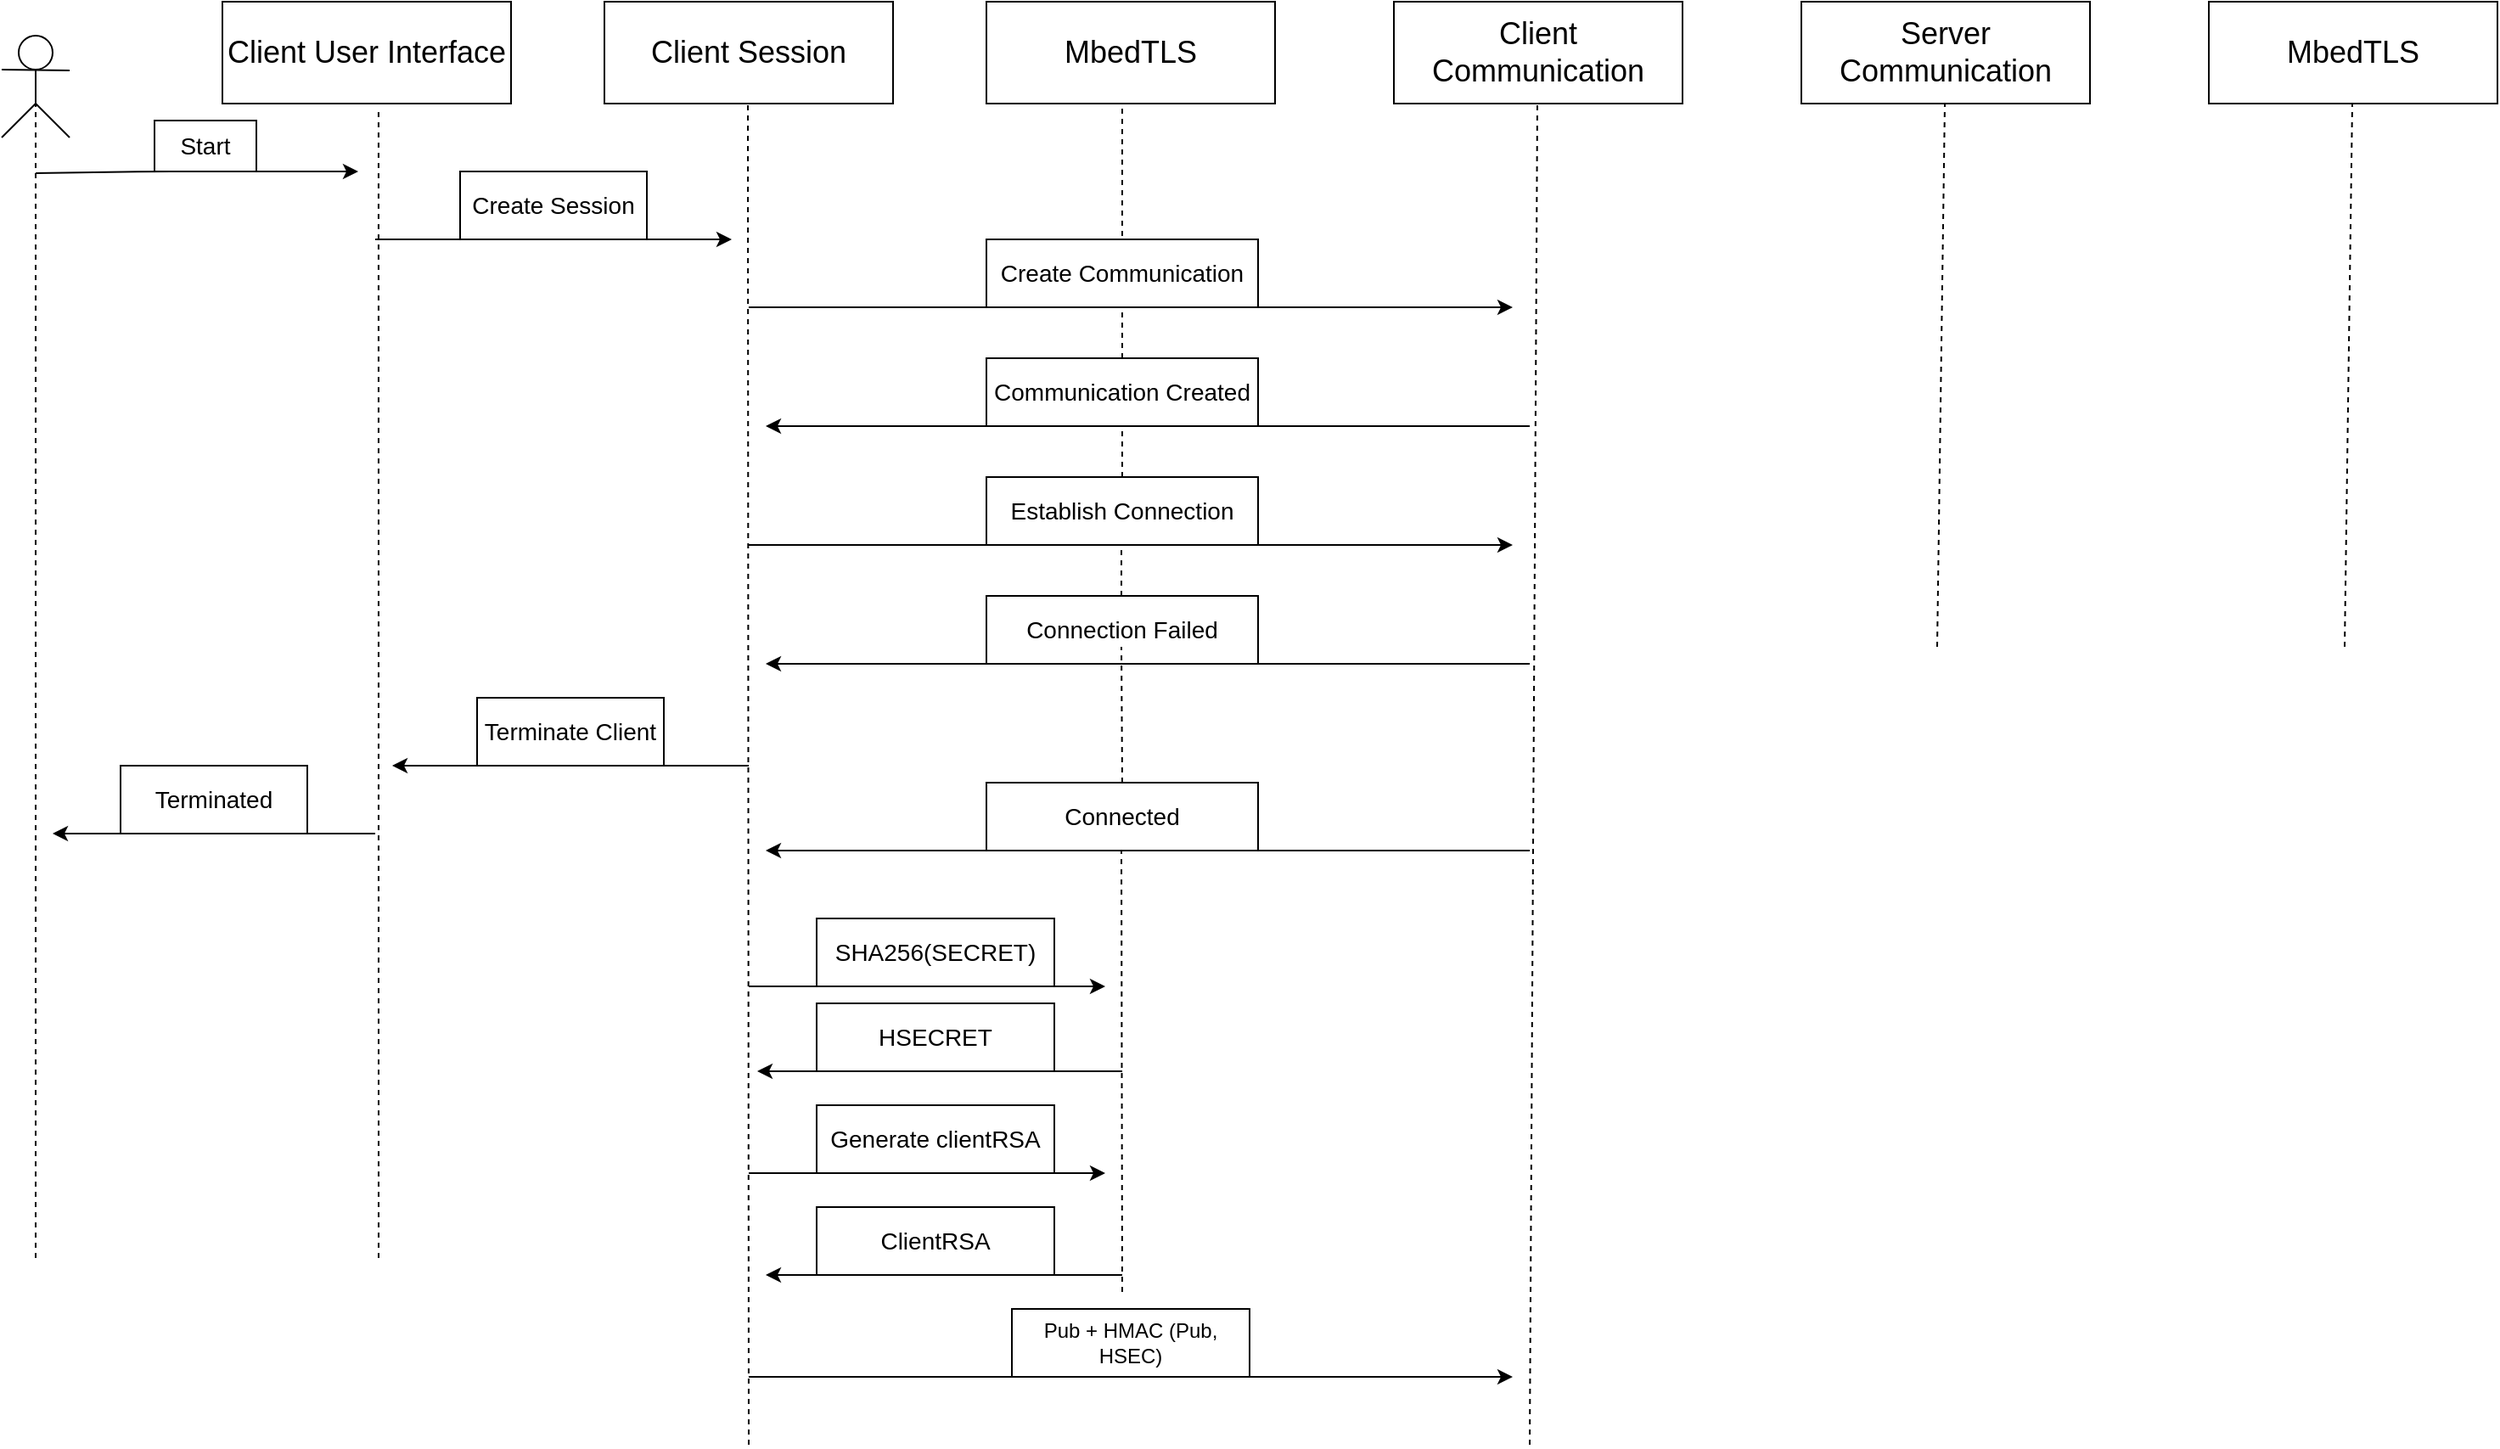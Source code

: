 <mxfile>
    <diagram id="zOqos-txQXJ23ppPBPeZ" name="Page-1">
        <mxGraphModel dx="2131" dy="596" grid="1" gridSize="10" guides="1" tooltips="1" connect="1" arrows="1" fold="1" page="1" pageScale="1" pageWidth="850" pageHeight="1100" math="0" shadow="0">
            <root>
                <mxCell id="0"/>
                <mxCell id="1" parent="0"/>
                <mxCell id="19" style="edgeStyle=none;html=1;fontSize=14;" parent="1" edge="1">
                    <mxGeometry relative="1" as="geometry">
                        <mxPoint x="-760" y="121" as="sourcePoint"/>
                        <mxPoint x="-570" y="120" as="targetPoint"/>
                        <Array as="points">
                            <mxPoint x="-690" y="120"/>
                        </Array>
                    </mxGeometry>
                </mxCell>
                <mxCell id="28" value="&lt;font style=&quot;font-size: 18px;&quot;&gt;Client User Interface&lt;/font&gt;" style="whiteSpace=wrap;html=1;" parent="1" vertex="1">
                    <mxGeometry x="-650" y="20" width="170" height="60" as="geometry"/>
                </mxCell>
                <mxCell id="63" value="&lt;font style=&quot;font-size: 14px;&quot;&gt;Start&lt;/font&gt;" style="whiteSpace=wrap;html=1;" parent="1" vertex="1">
                    <mxGeometry x="-690" y="90" width="60" height="30" as="geometry"/>
                </mxCell>
                <mxCell id="65" value="&lt;font style=&quot;font-size: 18px;&quot;&gt;Client Session&lt;/font&gt;" style="whiteSpace=wrap;html=1;" parent="1" vertex="1">
                    <mxGeometry x="-425" y="20" width="170" height="60" as="geometry"/>
                </mxCell>
                <mxCell id="66" value="&lt;span style=&quot;font-size: 18px;&quot;&gt;MbedTLS&lt;/span&gt;" style="whiteSpace=wrap;html=1;" parent="1" vertex="1">
                    <mxGeometry x="-200" y="20" width="170" height="60" as="geometry"/>
                </mxCell>
                <mxCell id="67" value="&lt;span style=&quot;font-size: 18px;&quot;&gt;Client Communication&lt;/span&gt;" style="whiteSpace=wrap;html=1;" parent="1" vertex="1">
                    <mxGeometry x="40" y="20" width="170" height="60" as="geometry"/>
                </mxCell>
                <mxCell id="68" value="&lt;span style=&quot;font-size: 18px;&quot;&gt;Server Communication&lt;/span&gt;" style="whiteSpace=wrap;html=1;" parent="1" vertex="1">
                    <mxGeometry x="280" y="20" width="170" height="60" as="geometry"/>
                </mxCell>
                <mxCell id="69" value="&lt;span style=&quot;font-size: 18px;&quot;&gt;MbedTLS&lt;/span&gt;" style="whiteSpace=wrap;html=1;" parent="1" vertex="1">
                    <mxGeometry x="520" y="20" width="170" height="60" as="geometry"/>
                </mxCell>
                <mxCell id="70" value="&lt;font style=&quot;font-size: 14px;&quot;&gt;Create Session&lt;/font&gt;" style="whiteSpace=wrap;html=1;" parent="1" vertex="1">
                    <mxGeometry x="-510" y="120" width="110" height="40" as="geometry"/>
                </mxCell>
                <mxCell id="71" style="edgeStyle=none;html=1;exitX=1;exitY=0.5;exitDx=0;exitDy=0;fontSize=14;" parent="1" edge="1">
                    <mxGeometry relative="1" as="geometry">
                        <mxPoint x="-560" y="160" as="sourcePoint"/>
                        <mxPoint x="-350" y="160" as="targetPoint"/>
                        <Array as="points">
                            <mxPoint x="-510" y="160"/>
                        </Array>
                    </mxGeometry>
                </mxCell>
                <mxCell id="74" value="" style="endArrow=none;dashed=1;html=1;rounded=1;fontSize=14;targetPerimeterSpacing=0;entryX=0.541;entryY=1.033;entryDx=0;entryDy=0;entryPerimeter=0;" parent="1" target="28" edge="1">
                    <mxGeometry width="50" height="50" relative="1" as="geometry">
                        <mxPoint x="-558" y="760" as="sourcePoint"/>
                        <mxPoint x="-560" y="150" as="targetPoint"/>
                    </mxGeometry>
                </mxCell>
                <mxCell id="75" value="" style="endArrow=none;dashed=1;html=1;rounded=1;fontSize=14;targetPerimeterSpacing=0;entryX=0.541;entryY=1.033;entryDx=0;entryDy=0;entryPerimeter=0;" parent="1" edge="1">
                    <mxGeometry width="50" height="50" relative="1" as="geometry">
                        <mxPoint x="-340" y="870" as="sourcePoint"/>
                        <mxPoint x="-340.5" y="80.0" as="targetPoint"/>
                    </mxGeometry>
                </mxCell>
                <mxCell id="76" value="" style="endArrow=none;dashed=1;html=1;rounded=1;fontSize=14;targetPerimeterSpacing=0;startArrow=none;" parent="1" source="87" edge="1">
                    <mxGeometry width="50" height="50" relative="1" as="geometry">
                        <mxPoint x="-120" y="870" as="sourcePoint"/>
                        <mxPoint x="-120" y="80" as="targetPoint"/>
                    </mxGeometry>
                </mxCell>
                <mxCell id="77" value="" style="endArrow=none;dashed=1;html=1;rounded=1;fontSize=14;targetPerimeterSpacing=0;entryX=0.541;entryY=1.033;entryDx=0;entryDy=0;entryPerimeter=0;" parent="1" edge="1">
                    <mxGeometry width="50" height="50" relative="1" as="geometry">
                        <mxPoint x="120" y="870" as="sourcePoint"/>
                        <mxPoint x="124.5" y="80" as="targetPoint"/>
                    </mxGeometry>
                </mxCell>
                <mxCell id="78" value="" style="endArrow=none;dashed=1;html=1;rounded=1;fontSize=14;targetPerimeterSpacing=0;entryX=0.541;entryY=1.033;entryDx=0;entryDy=0;entryPerimeter=0;" parent="1" edge="1">
                    <mxGeometry width="50" height="50" relative="1" as="geometry">
                        <mxPoint x="360" y="400" as="sourcePoint"/>
                        <mxPoint x="364.5" y="80" as="targetPoint"/>
                    </mxGeometry>
                </mxCell>
                <mxCell id="79" value="" style="endArrow=none;dashed=1;html=1;rounded=1;fontSize=14;targetPerimeterSpacing=0;entryX=0.541;entryY=1.033;entryDx=0;entryDy=0;entryPerimeter=0;" parent="1" edge="1">
                    <mxGeometry width="50" height="50" relative="1" as="geometry">
                        <mxPoint x="600" y="400" as="sourcePoint"/>
                        <mxPoint x="604.5" y="80" as="targetPoint"/>
                    </mxGeometry>
                </mxCell>
                <mxCell id="80" style="edgeStyle=none;html=1;exitX=1;exitY=0.5;exitDx=0;exitDy=0;fontSize=14;" parent="1" edge="1">
                    <mxGeometry relative="1" as="geometry">
                        <mxPoint x="-340" y="470" as="sourcePoint"/>
                        <mxPoint x="-550" y="470" as="targetPoint"/>
                        <Array as="points">
                            <mxPoint x="-460" y="470"/>
                        </Array>
                    </mxGeometry>
                </mxCell>
                <mxCell id="81" value="&lt;font style=&quot;font-size: 14px;&quot;&gt;Terminate Client&lt;/font&gt;" style="whiteSpace=wrap;html=1;" parent="1" vertex="1">
                    <mxGeometry x="-500" y="430" width="110" height="40" as="geometry"/>
                </mxCell>
                <mxCell id="82" value="" style="endArrow=none;dashed=1;html=1;rounded=1;fontSize=14;targetPerimeterSpacing=0;entryX=0.541;entryY=1.033;entryDx=0;entryDy=0;entryPerimeter=0;" parent="1" edge="1">
                    <mxGeometry width="50" height="50" relative="1" as="geometry">
                        <mxPoint x="-760" y="760" as="sourcePoint"/>
                        <mxPoint x="-760.0" y="80.0" as="targetPoint"/>
                        <Array as="points">
                            <mxPoint x="-760" y="360"/>
                        </Array>
                    </mxGeometry>
                </mxCell>
                <mxCell id="83" style="edgeStyle=none;html=1;exitX=1;exitY=0.5;exitDx=0;exitDy=0;fontSize=14;" parent="1" edge="1">
                    <mxGeometry relative="1" as="geometry">
                        <mxPoint x="-560" y="510" as="sourcePoint"/>
                        <mxPoint x="-750" y="510" as="targetPoint"/>
                        <Array as="points"/>
                    </mxGeometry>
                </mxCell>
                <mxCell id="84" value="&lt;font style=&quot;font-size: 14px;&quot;&gt;Terminated&lt;/font&gt;" style="whiteSpace=wrap;html=1;" parent="1" vertex="1">
                    <mxGeometry x="-710" y="470" width="110" height="40" as="geometry"/>
                </mxCell>
                <mxCell id="85" style="edgeStyle=none;html=1;exitX=1;exitY=0.5;exitDx=0;exitDy=0;fontSize=14;" parent="1" edge="1">
                    <mxGeometry relative="1" as="geometry">
                        <mxPoint x="-340" y="200" as="sourcePoint"/>
                        <mxPoint x="110" y="200" as="targetPoint"/>
                        <Array as="points">
                            <mxPoint x="-290" y="200"/>
                        </Array>
                    </mxGeometry>
                </mxCell>
                <mxCell id="86" value="&lt;font style=&quot;font-size: 14px;&quot;&gt;Create Communication&lt;/font&gt;" style="whiteSpace=wrap;html=1;" parent="1" vertex="1">
                    <mxGeometry x="-200" y="160" width="160" height="40" as="geometry"/>
                </mxCell>
                <mxCell id="89" value="" style="endArrow=classic;html=1;rounded=1;fontSize=14;targetPerimeterSpacing=0;" parent="1" edge="1">
                    <mxGeometry width="50" height="50" relative="1" as="geometry">
                        <mxPoint x="120" y="270" as="sourcePoint"/>
                        <mxPoint x="-330" y="270" as="targetPoint"/>
                        <Array as="points">
                            <mxPoint x="-100" y="270"/>
                        </Array>
                    </mxGeometry>
                </mxCell>
                <mxCell id="90" style="edgeStyle=none;html=1;exitX=1;exitY=0.5;exitDx=0;exitDy=0;fontSize=14;" parent="1" edge="1">
                    <mxGeometry relative="1" as="geometry">
                        <mxPoint x="-340" y="340" as="sourcePoint"/>
                        <mxPoint x="110" y="340" as="targetPoint"/>
                        <Array as="points">
                            <mxPoint x="-290" y="340"/>
                        </Array>
                    </mxGeometry>
                </mxCell>
                <mxCell id="92" value="&lt;font style=&quot;font-size: 14px;&quot;&gt;Establish Connection&lt;/font&gt;" style="whiteSpace=wrap;html=1;" parent="1" vertex="1">
                    <mxGeometry x="-200" y="300" width="160" height="40" as="geometry"/>
                </mxCell>
                <mxCell id="87" value="&lt;font style=&quot;font-size: 14px;&quot;&gt;Communication Created&lt;/font&gt;" style="whiteSpace=wrap;html=1;" parent="1" vertex="1">
                    <mxGeometry x="-200" y="230" width="160" height="40" as="geometry"/>
                </mxCell>
                <mxCell id="94" value="&lt;font style=&quot;font-size: 14px;&quot;&gt;Connection Failed&lt;/font&gt;" style="whiteSpace=wrap;html=1;" parent="1" vertex="1">
                    <mxGeometry x="-200" y="370" width="160" height="40" as="geometry"/>
                </mxCell>
                <mxCell id="95" value="" style="endArrow=classic;html=1;rounded=1;fontSize=14;targetPerimeterSpacing=0;" parent="1" edge="1">
                    <mxGeometry width="50" height="50" relative="1" as="geometry">
                        <mxPoint x="120" y="410" as="sourcePoint"/>
                        <mxPoint x="-330" y="410" as="targetPoint"/>
                        <Array as="points">
                            <mxPoint x="-100" y="410"/>
                        </Array>
                    </mxGeometry>
                </mxCell>
                <mxCell id="96" value="&lt;font style=&quot;font-size: 14px;&quot;&gt;Connected&lt;/font&gt;" style="whiteSpace=wrap;html=1;" parent="1" vertex="1">
                    <mxGeometry x="-200" y="480" width="160" height="40" as="geometry"/>
                </mxCell>
                <mxCell id="97" value="" style="endArrow=classic;html=1;rounded=1;fontSize=14;targetPerimeterSpacing=0;" parent="1" edge="1">
                    <mxGeometry width="50" height="50" relative="1" as="geometry">
                        <mxPoint x="120" y="520" as="sourcePoint"/>
                        <mxPoint x="-330" y="520" as="targetPoint"/>
                        <Array as="points">
                            <mxPoint x="-100" y="520"/>
                        </Array>
                    </mxGeometry>
                </mxCell>
                <mxCell id="98" style="edgeStyle=none;html=1;exitX=1;exitY=0.5;exitDx=0;exitDy=0;fontSize=14;" parent="1" edge="1">
                    <mxGeometry relative="1" as="geometry">
                        <mxPoint x="-340" y="600" as="sourcePoint"/>
                        <mxPoint x="-130" y="600" as="targetPoint"/>
                        <Array as="points">
                            <mxPoint x="-290" y="600"/>
                        </Array>
                    </mxGeometry>
                </mxCell>
                <mxCell id="99" value="&lt;font style=&quot;font-size: 14px;&quot;&gt;SHA256(SECRET)&lt;/font&gt;" style="whiteSpace=wrap;html=1;" parent="1" vertex="1">
                    <mxGeometry x="-300" y="560" width="140" height="40" as="geometry"/>
                </mxCell>
                <mxCell id="100" style="edgeStyle=none;html=1;fontSize=14;" parent="1" edge="1">
                    <mxGeometry relative="1" as="geometry">
                        <mxPoint x="-120" y="650" as="sourcePoint"/>
                        <mxPoint x="-335" y="650" as="targetPoint"/>
                        <Array as="points">
                            <mxPoint x="-175" y="650"/>
                            <mxPoint x="-245" y="650"/>
                        </Array>
                    </mxGeometry>
                </mxCell>
                <mxCell id="101" value="&lt;font style=&quot;font-size: 14px;&quot;&gt;HSECRET&lt;/font&gt;" style="whiteSpace=wrap;html=1;" parent="1" vertex="1">
                    <mxGeometry x="-300" y="610" width="140" height="40" as="geometry"/>
                </mxCell>
                <mxCell id="102" style="edgeStyle=none;html=1;exitX=1;exitY=0.5;exitDx=0;exitDy=0;fontSize=14;" parent="1" edge="1">
                    <mxGeometry relative="1" as="geometry">
                        <mxPoint x="-340" y="710" as="sourcePoint"/>
                        <mxPoint x="-130" y="710" as="targetPoint"/>
                        <Array as="points">
                            <mxPoint x="-290" y="710"/>
                        </Array>
                    </mxGeometry>
                </mxCell>
                <mxCell id="103" value="&lt;font style=&quot;font-size: 14px;&quot;&gt;Generate clientRSA&lt;/font&gt;" style="whiteSpace=wrap;html=1;" parent="1" vertex="1">
                    <mxGeometry x="-300" y="670" width="140" height="40" as="geometry"/>
                </mxCell>
                <mxCell id="104" style="edgeStyle=none;html=1;fontSize=14;" parent="1" edge="1">
                    <mxGeometry relative="1" as="geometry">
                        <mxPoint x="-120" y="770" as="sourcePoint"/>
                        <mxPoint x="-330" y="770" as="targetPoint"/>
                        <Array as="points">
                            <mxPoint x="-170" y="770"/>
                            <mxPoint x="-240" y="770"/>
                        </Array>
                    </mxGeometry>
                </mxCell>
                <mxCell id="105" value="&lt;span style=&quot;font-size: 14px;&quot;&gt;ClientRSA&lt;/span&gt;" style="whiteSpace=wrap;html=1;" parent="1" vertex="1">
                    <mxGeometry x="-300" y="730" width="140" height="40" as="geometry"/>
                </mxCell>
                <mxCell id="107" style="edgeStyle=none;html=1;fontSize=14;" parent="1" edge="1">
                    <mxGeometry relative="1" as="geometry">
                        <mxPoint x="-340" y="830" as="sourcePoint"/>
                        <mxPoint x="110" y="830" as="targetPoint"/>
                        <Array as="points">
                            <mxPoint x="-285" y="830"/>
                        </Array>
                    </mxGeometry>
                </mxCell>
                <mxCell id="108" value="Pub + HMAC (Pub, HSEC)" style="whiteSpace=wrap;html=1;" parent="1" vertex="1">
                    <mxGeometry x="-185" y="790" width="140" height="40" as="geometry"/>
                </mxCell>
                <mxCell id="116" value="" style="endArrow=none;html=1;" edge="1" parent="1">
                    <mxGeometry width="50" height="50" relative="1" as="geometry">
                        <mxPoint x="-780" y="100" as="sourcePoint"/>
                        <mxPoint x="-760" y="80" as="targetPoint"/>
                    </mxGeometry>
                </mxCell>
                <mxCell id="117" value="" style="endArrow=none;html=1;" edge="1" parent="1">
                    <mxGeometry width="50" height="50" relative="1" as="geometry">
                        <mxPoint x="-760" y="80" as="sourcePoint"/>
                        <mxPoint x="-740" y="100" as="targetPoint"/>
                    </mxGeometry>
                </mxCell>
                <mxCell id="118" value="" style="endArrow=none;html=1;" edge="1" parent="1">
                    <mxGeometry width="50" height="50" relative="1" as="geometry">
                        <mxPoint x="-760" y="80" as="sourcePoint"/>
                        <mxPoint x="-760" y="60" as="targetPoint"/>
                    </mxGeometry>
                </mxCell>
                <mxCell id="119" value="" style="endArrow=none;html=1;" edge="1" parent="1">
                    <mxGeometry width="50" height="50" relative="1" as="geometry">
                        <mxPoint x="-780" y="60" as="sourcePoint"/>
                        <mxPoint x="-740" y="60.5" as="targetPoint"/>
                    </mxGeometry>
                </mxCell>
                <mxCell id="120" value="" style="ellipse;whiteSpace=wrap;html=1;aspect=fixed;" vertex="1" parent="1">
                    <mxGeometry x="-770" y="40" width="20" height="20" as="geometry"/>
                </mxCell>
                <mxCell id="130" value="" style="endArrow=none;dashed=1;html=1;exitX=0.5;exitY=0;exitDx=0;exitDy=0;" edge="1" parent="1" source="92">
                    <mxGeometry width="50" height="50" relative="1" as="geometry">
                        <mxPoint x="-140" y="290" as="sourcePoint"/>
                        <mxPoint x="-120" y="270" as="targetPoint"/>
                    </mxGeometry>
                </mxCell>
                <mxCell id="132" value="" style="endArrow=none;dashed=1;html=1;exitX=0.5;exitY=0;exitDx=0;exitDy=0;" edge="1" parent="1" source="96">
                    <mxGeometry width="50" height="50" relative="1" as="geometry">
                        <mxPoint x="-120.5" y="430" as="sourcePoint"/>
                        <mxPoint x="-120.5" y="400" as="targetPoint"/>
                    </mxGeometry>
                </mxCell>
                <mxCell id="133" value="" style="endArrow=none;dashed=1;html=1;exitX=0.5;exitY=0;exitDx=0;exitDy=0;" edge="1" parent="1">
                    <mxGeometry width="50" height="50" relative="1" as="geometry">
                        <mxPoint x="-120.5" y="370" as="sourcePoint"/>
                        <mxPoint x="-120.5" y="340" as="targetPoint"/>
                    </mxGeometry>
                </mxCell>
                <mxCell id="135" value="" style="endArrow=none;dashed=1;html=1;" edge="1" parent="1">
                    <mxGeometry width="50" height="50" relative="1" as="geometry">
                        <mxPoint x="-120" y="780" as="sourcePoint"/>
                        <mxPoint x="-120.5" y="520" as="targetPoint"/>
                    </mxGeometry>
                </mxCell>
            </root>
        </mxGraphModel>
    </diagram>
</mxfile>